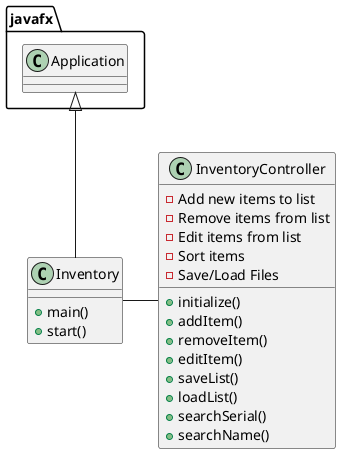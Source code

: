 @startuml
'https://plantuml.com/class-diagram

class Inventory {
    + main()
    + start()
}

class InventoryController {
    - Add new items to list
    - Remove items from list
    - Edit items from list
    - Sort items
    - Save/Load Files

    + initialize()
    + addItem()
    + removeItem()
    + editItem()
    + saveList()
    + loadList()
    + searchSerial()
    + searchName()
}


javafx.Application  <|-- Inventory
Inventory - InventoryController

@enduml